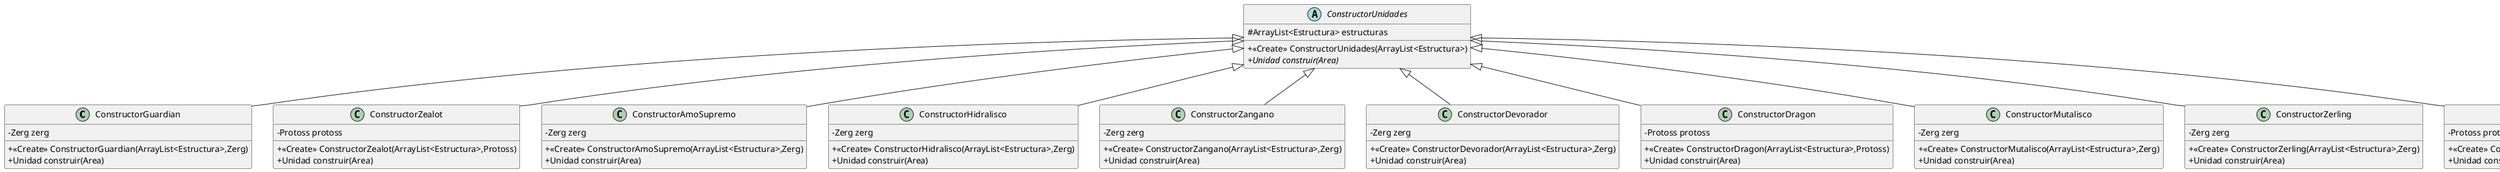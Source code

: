 @startuml
skinparam classAttributeIconSize 0
class ConstructorGuardian {
- Zerg zerg
+ <<Create>> ConstructorGuardian(ArrayList<Estructura>,Zerg)
+ Unidad construir(Area)
}
class ConstructorZealot {
- Protoss protoss
+ <<Create>> ConstructorZealot(ArrayList<Estructura>,Protoss)
+ Unidad construir(Area)
}
class ConstructorAmoSupremo {
- Zerg zerg
+ <<Create>> ConstructorAmoSupremo(ArrayList<Estructura>,Zerg)
+ Unidad construir(Area)
}
class ConstructorHidralisco {
- Zerg zerg
+ <<Create>> ConstructorHidralisco(ArrayList<Estructura>,Zerg)
+ Unidad construir(Area)
}
class ConstructorZangano {
- Zerg zerg
+ <<Create>> ConstructorZangano(ArrayList<Estructura>,Zerg)
+ Unidad construir(Area)
}
class ConstructorDevorador {
- Zerg zerg
+ <<Create>> ConstructorDevorador(ArrayList<Estructura>,Zerg)
+ Unidad construir(Area)
}
class ConstructorDragon {
- Protoss protoss
+ <<Create>> ConstructorDragon(ArrayList<Estructura>,Protoss)
+ Unidad construir(Area)
}
class ConstructorMutalisco {
- Zerg zerg
+ <<Create>> ConstructorMutalisco(ArrayList<Estructura>,Zerg)
+ Unidad construir(Area)
}
class ConstructorZerling {
- Zerg zerg
+ <<Create>> ConstructorZerling(ArrayList<Estructura>,Zerg)
+ Unidad construir(Area)
}
abstract class ConstructorUnidades {
# ArrayList<Estructura> estructuras
+ <<Create>> ConstructorUnidades(ArrayList<Estructura>)
+ {abstract}Unidad construir(Area)
}
class ConstructorScout {
- Protoss protoss
+ <<Create>> ConstructorScout(ArrayList<Estructura>,Protoss)
+ Unidad construir(Area)
}


ConstructorUnidades <|-- ConstructorGuardian
ConstructorUnidades <|-- ConstructorZealot
ConstructorUnidades <|-- ConstructorAmoSupremo
ConstructorUnidades <|-- ConstructorHidralisco
ConstructorUnidades <|-- ConstructorZangano
ConstructorUnidades <|-- ConstructorDevorador
ConstructorUnidades <|-- ConstructorDragon
ConstructorUnidades <|-- ConstructorMutalisco
ConstructorUnidades <|-- ConstructorZerling
ConstructorUnidades <|-- ConstructorScout
@enduml